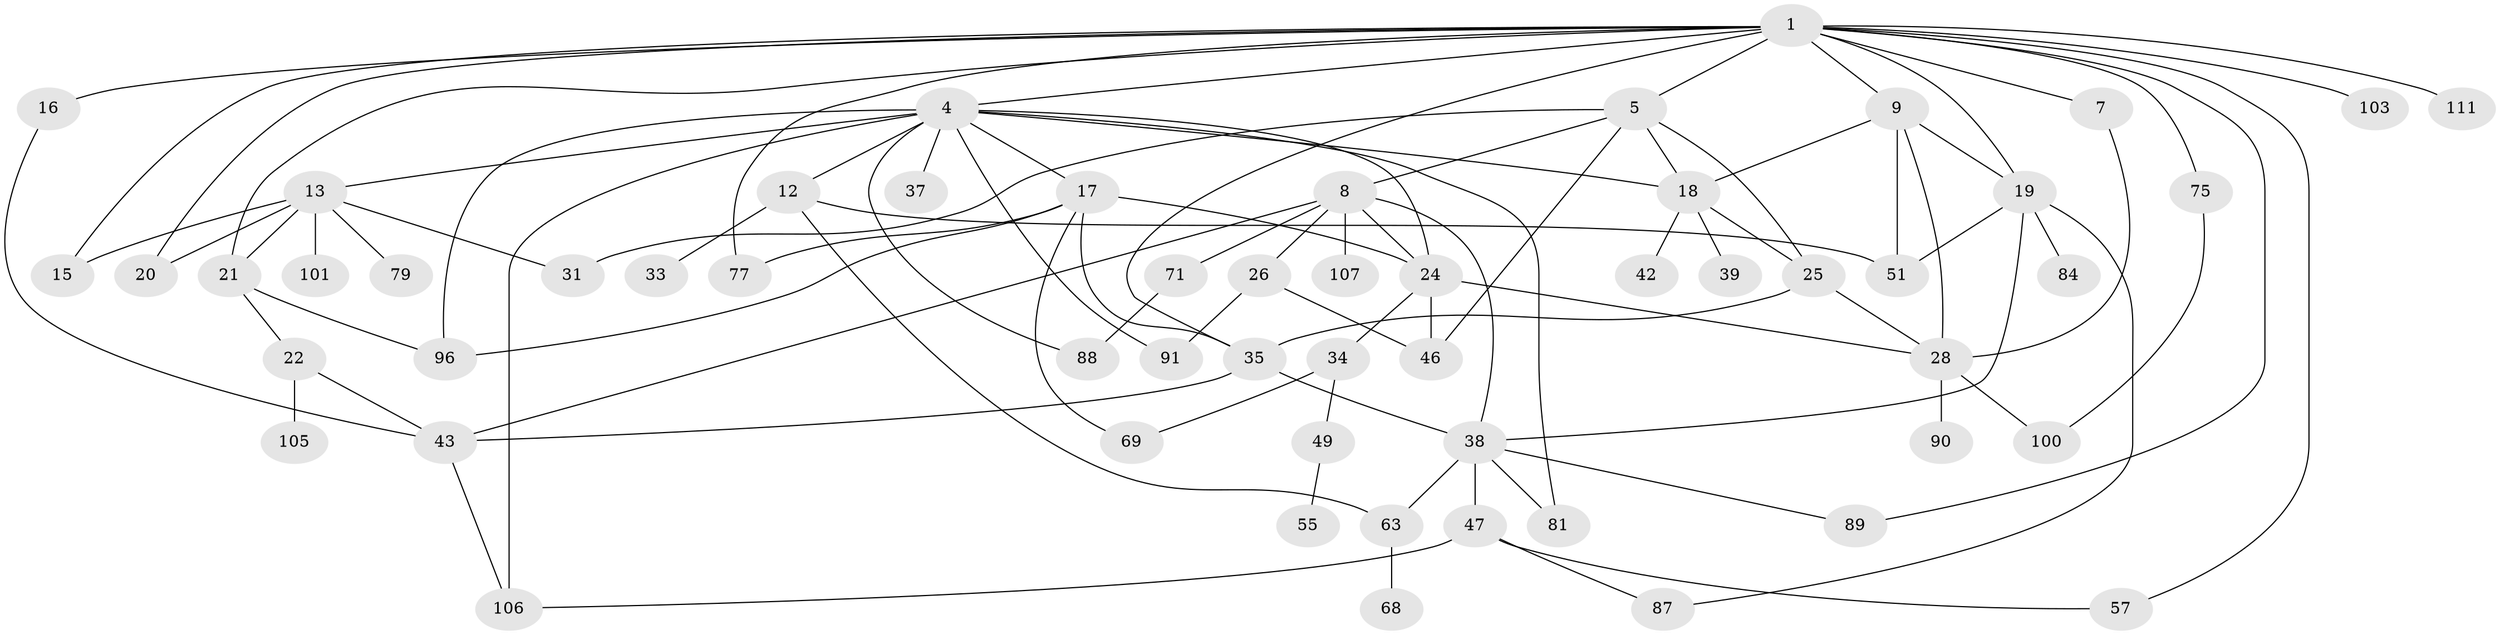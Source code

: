 // original degree distribution, {4: 0.13043478260869565, 6: 0.02608695652173913, 5: 0.0782608695652174, 7: 0.008695652173913044, 8: 0.017391304347826087, 2: 0.3217391304347826, 3: 0.17391304347826086, 1: 0.24347826086956523}
// Generated by graph-tools (version 1.1) at 2025/17/03/04/25 18:17:06]
// undirected, 57 vertices, 94 edges
graph export_dot {
graph [start="1"]
  node [color=gray90,style=filled];
  1 [super="+3+2"];
  4 [super="+72+11"];
  5;
  7;
  8 [super="+10+53"];
  9;
  12;
  13 [super="+30"];
  15;
  16;
  17 [super="+40+23"];
  18 [super="+41+52"];
  19 [super="+66+62+98+29+73"];
  20;
  21 [super="+56"];
  22;
  24 [super="+60+86+32"];
  25;
  26;
  28 [super="+102+36"];
  31 [super="+94"];
  33;
  34;
  35 [super="+74+70"];
  37;
  38 [super="+45"];
  39;
  42 [super="+54"];
  43 [super="+78"];
  46 [super="+64+76"];
  47 [super="+50"];
  49;
  51 [super="+59+83"];
  55;
  57;
  63 [super="+65+109"];
  68;
  69;
  71;
  75;
  77 [super="+114"];
  79;
  81;
  84;
  87;
  88;
  89;
  90;
  91;
  96;
  100;
  101;
  103;
  105;
  106;
  107;
  111;
  1 -- 75;
  1 -- 35;
  1 -- 19;
  1 -- 103;
  1 -- 89;
  1 -- 4;
  1 -- 5;
  1 -- 7;
  1 -- 9;
  1 -- 77;
  1 -- 111;
  1 -- 15;
  1 -- 16;
  1 -- 20;
  1 -- 57;
  1 -- 21;
  4 -- 12;
  4 -- 17;
  4 -- 81;
  4 -- 24;
  4 -- 96;
  4 -- 18;
  4 -- 37;
  4 -- 88;
  4 -- 106;
  4 -- 91;
  4 -- 13;
  5 -- 8;
  5 -- 25;
  5 -- 31;
  5 -- 46;
  5 -- 18;
  7 -- 28;
  8 -- 24;
  8 -- 26;
  8 -- 107;
  8 -- 71;
  8 -- 43;
  8 -- 38;
  9 -- 18;
  9 -- 51;
  9 -- 28;
  9 -- 19;
  12 -- 33;
  12 -- 51;
  12 -- 63;
  13 -- 15;
  13 -- 20;
  13 -- 21;
  13 -- 101;
  13 -- 31;
  13 -- 79;
  16 -- 43;
  17 -- 35 [weight=2];
  17 -- 96;
  17 -- 77;
  17 -- 69;
  17 -- 24;
  18 -- 39;
  18 -- 25;
  18 -- 42;
  19 -- 38;
  19 -- 51;
  19 -- 84;
  19 -- 87;
  21 -- 22;
  21 -- 96;
  22 -- 43;
  22 -- 105;
  24 -- 34;
  24 -- 28;
  24 -- 46;
  25 -- 35;
  25 -- 28;
  26 -- 46;
  26 -- 91;
  28 -- 90;
  28 -- 100;
  34 -- 49;
  34 -- 69;
  35 -- 38;
  35 -- 43;
  38 -- 81;
  38 -- 89;
  38 -- 47;
  38 -- 63;
  43 -- 106;
  47 -- 87;
  47 -- 57;
  47 -- 106;
  49 -- 55;
  63 -- 68;
  71 -- 88;
  75 -- 100;
}
